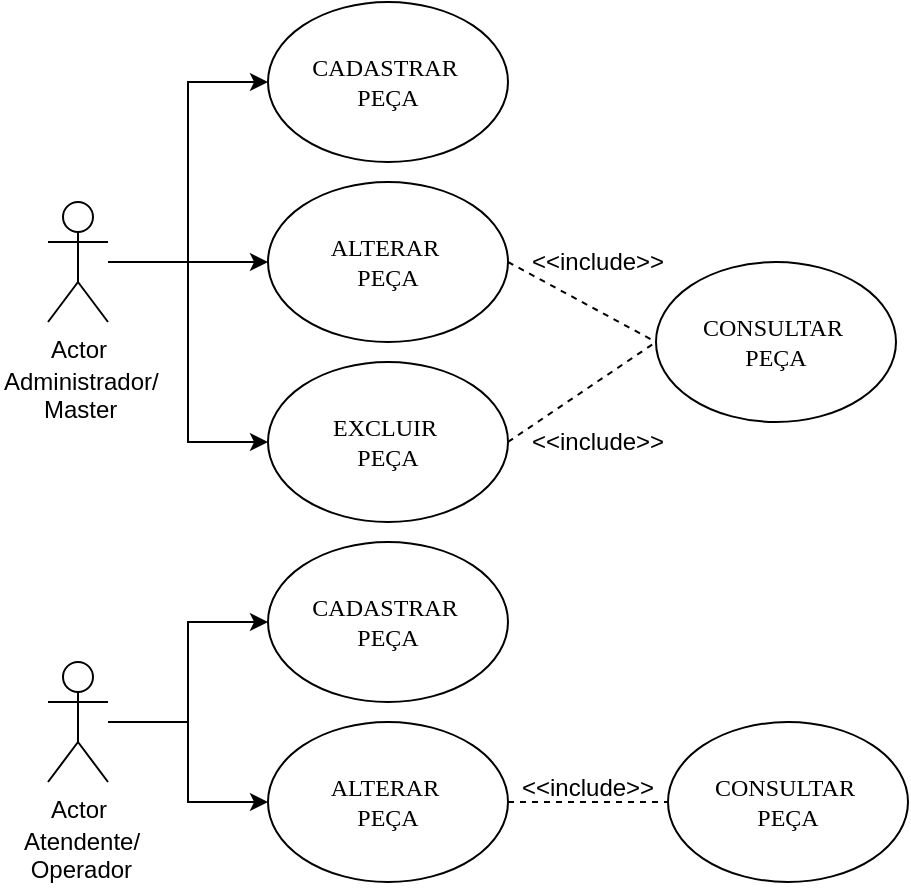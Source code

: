 <mxfile version="12.2.0" type="device" pages="1"><diagram id="U-D7aFQUL8BF5dEllMYo" name="Page-1"><mxGraphModel dx="1158" dy="411" grid="1" gridSize="10" guides="1" tooltips="1" connect="1" arrows="1" fold="1" page="1" pageScale="1" pageWidth="1169" pageHeight="827" math="0" shadow="0"><root><mxCell id="0"/><mxCell id="1" parent="0"/><mxCell id="5UW5ZbT9FBOBR9tg0OMJ-15" style="edgeStyle=orthogonalEdgeStyle;rounded=0;orthogonalLoop=1;jettySize=auto;html=1;entryX=0;entryY=0.5;entryDx=0;entryDy=0;" edge="1" parent="1" source="5UW5ZbT9FBOBR9tg0OMJ-3" target="5UW5ZbT9FBOBR9tg0OMJ-5"><mxGeometry relative="1" as="geometry"/></mxCell><mxCell id="5UW5ZbT9FBOBR9tg0OMJ-16" style="edgeStyle=orthogonalEdgeStyle;rounded=0;orthogonalLoop=1;jettySize=auto;html=1;entryX=0;entryY=0.5;entryDx=0;entryDy=0;" edge="1" parent="1" source="5UW5ZbT9FBOBR9tg0OMJ-3" target="5UW5ZbT9FBOBR9tg0OMJ-7"><mxGeometry relative="1" as="geometry"/></mxCell><mxCell id="5UW5ZbT9FBOBR9tg0OMJ-17" style="edgeStyle=orthogonalEdgeStyle;rounded=0;orthogonalLoop=1;jettySize=auto;html=1;entryX=0;entryY=0.5;entryDx=0;entryDy=0;" edge="1" parent="1" source="5UW5ZbT9FBOBR9tg0OMJ-3" target="5UW5ZbT9FBOBR9tg0OMJ-6"><mxGeometry relative="1" as="geometry"/></mxCell><mxCell id="5UW5ZbT9FBOBR9tg0OMJ-3" value="Actor" style="shape=umlActor;verticalLabelPosition=bottom;labelBackgroundColor=#ffffff;verticalAlign=top;html=1;" vertex="1" parent="1"><mxGeometry x="160" y="220" width="30" height="60" as="geometry"/></mxCell><mxCell id="5UW5ZbT9FBOBR9tg0OMJ-5" value="&lt;font face=&quot;Times New Roman&quot;&gt;CADASTRAR&amp;nbsp; &lt;br&gt;PEÇA&lt;/font&gt;" style="ellipse;whiteSpace=wrap;html=1;" vertex="1" parent="1"><mxGeometry x="270" y="120" width="120" height="80" as="geometry"/></mxCell><mxCell id="5UW5ZbT9FBOBR9tg0OMJ-6" value="&lt;font face=&quot;Times New Roman&quot;&gt;ALTERAR&amp;nbsp;&lt;br&gt;&lt;/font&gt;&lt;span style=&quot;font-family: &amp;#34;times new roman&amp;#34;&quot;&gt;PEÇA&lt;/span&gt;" style="ellipse;whiteSpace=wrap;html=1;" vertex="1" parent="1"><mxGeometry x="270" y="210" width="120" height="80" as="geometry"/></mxCell><mxCell id="5UW5ZbT9FBOBR9tg0OMJ-7" value="&lt;font face=&quot;Times New Roman&quot;&gt;EXCLUIR&amp;nbsp;&lt;br&gt;&lt;/font&gt;&lt;span style=&quot;font-family: &amp;#34;times new roman&amp;#34;&quot;&gt;PEÇA&lt;/span&gt;&lt;font face=&quot;Times New Roman&quot;&gt;&lt;br&gt;&lt;/font&gt;" style="ellipse;whiteSpace=wrap;html=1;" vertex="1" parent="1"><mxGeometry x="270" y="300" width="120" height="80" as="geometry"/></mxCell><mxCell id="5UW5ZbT9FBOBR9tg0OMJ-8" value="&lt;font face=&quot;Times New Roman&quot;&gt;CONSULTAR&amp;nbsp;&lt;br&gt;&lt;/font&gt;&lt;span style=&quot;font-family: &amp;#34;times new roman&amp;#34;&quot;&gt;PEÇA&lt;/span&gt;&lt;font face=&quot;Times New Roman&quot;&gt;&lt;br&gt;&lt;/font&gt;" style="ellipse;whiteSpace=wrap;html=1;" vertex="1" parent="1"><mxGeometry x="464" y="250" width="120" height="80" as="geometry"/></mxCell><mxCell id="5UW5ZbT9FBOBR9tg0OMJ-11" value="" style="endArrow=none;dashed=1;html=1;entryX=0;entryY=0.5;entryDx=0;entryDy=0;" edge="1" parent="1" target="5UW5ZbT9FBOBR9tg0OMJ-8"><mxGeometry width="50" height="50" relative="1" as="geometry"><mxPoint x="390" y="340" as="sourcePoint"/><mxPoint x="440" y="290" as="targetPoint"/></mxGeometry></mxCell><mxCell id="5UW5ZbT9FBOBR9tg0OMJ-12" value="" style="endArrow=none;dashed=1;html=1;exitX=1;exitY=0.5;exitDx=0;exitDy=0;entryX=0;entryY=0.5;entryDx=0;entryDy=0;" edge="1" parent="1" source="5UW5ZbT9FBOBR9tg0OMJ-6" target="5UW5ZbT9FBOBR9tg0OMJ-8"><mxGeometry width="50" height="50" relative="1" as="geometry"><mxPoint x="414" y="280" as="sourcePoint"/><mxPoint x="464" y="230" as="targetPoint"/></mxGeometry></mxCell><mxCell id="5UW5ZbT9FBOBR9tg0OMJ-13" value="&amp;lt;&amp;lt;include&amp;gt;&amp;gt;" style="text;html=1;resizable=0;points=[];autosize=1;align=left;verticalAlign=top;spacingTop=-4;" vertex="1" parent="1"><mxGeometry x="400" y="240" width="80" height="20" as="geometry"/></mxCell><mxCell id="5UW5ZbT9FBOBR9tg0OMJ-14" value="&amp;lt;&amp;lt;include&amp;gt;&amp;gt;" style="text;html=1;resizable=0;points=[];autosize=1;align=left;verticalAlign=top;spacingTop=-4;" vertex="1" parent="1"><mxGeometry x="400" y="330" width="80" height="20" as="geometry"/></mxCell><mxCell id="5UW5ZbT9FBOBR9tg0OMJ-18" value="Administrador/&lt;br&gt;&amp;nbsp; &amp;nbsp; &amp;nbsp; Master" style="text;html=1;resizable=0;points=[];autosize=1;align=left;verticalAlign=top;spacingTop=-4;" vertex="1" parent="1"><mxGeometry x="136" y="300" width="90" height="30" as="geometry"/></mxCell><mxCell id="5UW5ZbT9FBOBR9tg0OMJ-47" style="edgeStyle=orthogonalEdgeStyle;rounded=0;orthogonalLoop=1;jettySize=auto;html=1;entryX=0;entryY=0.5;entryDx=0;entryDy=0;" edge="1" parent="1" source="5UW5ZbT9FBOBR9tg0OMJ-50" target="5UW5ZbT9FBOBR9tg0OMJ-51"><mxGeometry relative="1" as="geometry"/></mxCell><mxCell id="5UW5ZbT9FBOBR9tg0OMJ-49" style="edgeStyle=orthogonalEdgeStyle;rounded=0;orthogonalLoop=1;jettySize=auto;html=1;entryX=0;entryY=0.5;entryDx=0;entryDy=0;" edge="1" parent="1" source="5UW5ZbT9FBOBR9tg0OMJ-50" target="5UW5ZbT9FBOBR9tg0OMJ-52"><mxGeometry relative="1" as="geometry"/></mxCell><mxCell id="5UW5ZbT9FBOBR9tg0OMJ-50" value="Actor" style="shape=umlActor;verticalLabelPosition=bottom;labelBackgroundColor=#ffffff;verticalAlign=top;html=1;" vertex="1" parent="1"><mxGeometry x="160" y="450" width="30" height="60" as="geometry"/></mxCell><mxCell id="5UW5ZbT9FBOBR9tg0OMJ-51" value="&lt;font face=&quot;Times New Roman&quot;&gt;CADASTRAR&amp;nbsp;&lt;br&gt;&lt;/font&gt;&lt;span style=&quot;font-family: &amp;#34;times new roman&amp;#34;&quot;&gt;PEÇA&lt;/span&gt;&lt;font face=&quot;Times New Roman&quot;&gt;&lt;br&gt;&lt;/font&gt;" style="ellipse;whiteSpace=wrap;html=1;" vertex="1" parent="1"><mxGeometry x="270" y="390" width="120" height="80" as="geometry"/></mxCell><mxCell id="5UW5ZbT9FBOBR9tg0OMJ-52" value="&lt;font face=&quot;Times New Roman&quot;&gt;ALTERAR&amp;nbsp;&lt;br&gt;&lt;/font&gt;&lt;span style=&quot;font-family: &amp;#34;times new roman&amp;#34;&quot;&gt;PEÇA&lt;/span&gt;&lt;font face=&quot;Times New Roman&quot;&gt;&lt;br&gt;&lt;/font&gt;" style="ellipse;whiteSpace=wrap;html=1;" vertex="1" parent="1"><mxGeometry x="270" y="480" width="120" height="80" as="geometry"/></mxCell><mxCell id="5UW5ZbT9FBOBR9tg0OMJ-54" value="&lt;font face=&quot;Times New Roman&quot;&gt;CONSULTAR&amp;nbsp;&lt;br&gt;&lt;/font&gt;&lt;span style=&quot;font-family: &amp;#34;times new roman&amp;#34;&quot;&gt;PEÇA&lt;/span&gt;&lt;font face=&quot;Times New Roman&quot;&gt;&lt;br&gt;&lt;/font&gt;" style="ellipse;whiteSpace=wrap;html=1;" vertex="1" parent="1"><mxGeometry x="470" y="480" width="120" height="80" as="geometry"/></mxCell><mxCell id="5UW5ZbT9FBOBR9tg0OMJ-56" value="" style="endArrow=none;dashed=1;html=1;exitX=1;exitY=0.5;exitDx=0;exitDy=0;entryX=0;entryY=0.5;entryDx=0;entryDy=0;" edge="1" parent="1" source="5UW5ZbT9FBOBR9tg0OMJ-52" target="5UW5ZbT9FBOBR9tg0OMJ-54"><mxGeometry width="50" height="50" relative="1" as="geometry"><mxPoint x="414" y="550" as="sourcePoint"/><mxPoint x="464" y="500" as="targetPoint"/></mxGeometry></mxCell><mxCell id="5UW5ZbT9FBOBR9tg0OMJ-57" value="&amp;lt;&amp;lt;include&amp;gt;&amp;gt;" style="text;html=1;resizable=0;points=[];autosize=1;align=left;verticalAlign=top;spacingTop=-4;" vertex="1" parent="1"><mxGeometry x="395" y="503" width="80" height="20" as="geometry"/></mxCell><mxCell id="5UW5ZbT9FBOBR9tg0OMJ-59" value="&amp;nbsp; &amp;nbsp;Atendente/&lt;br&gt;&amp;nbsp; &amp;nbsp; Operador" style="text;html=1;resizable=0;points=[];autosize=1;align=left;verticalAlign=top;spacingTop=-4;" vertex="1" parent="1"><mxGeometry x="136" y="530" width="80" height="30" as="geometry"/></mxCell></root></mxGraphModel></diagram></mxfile>